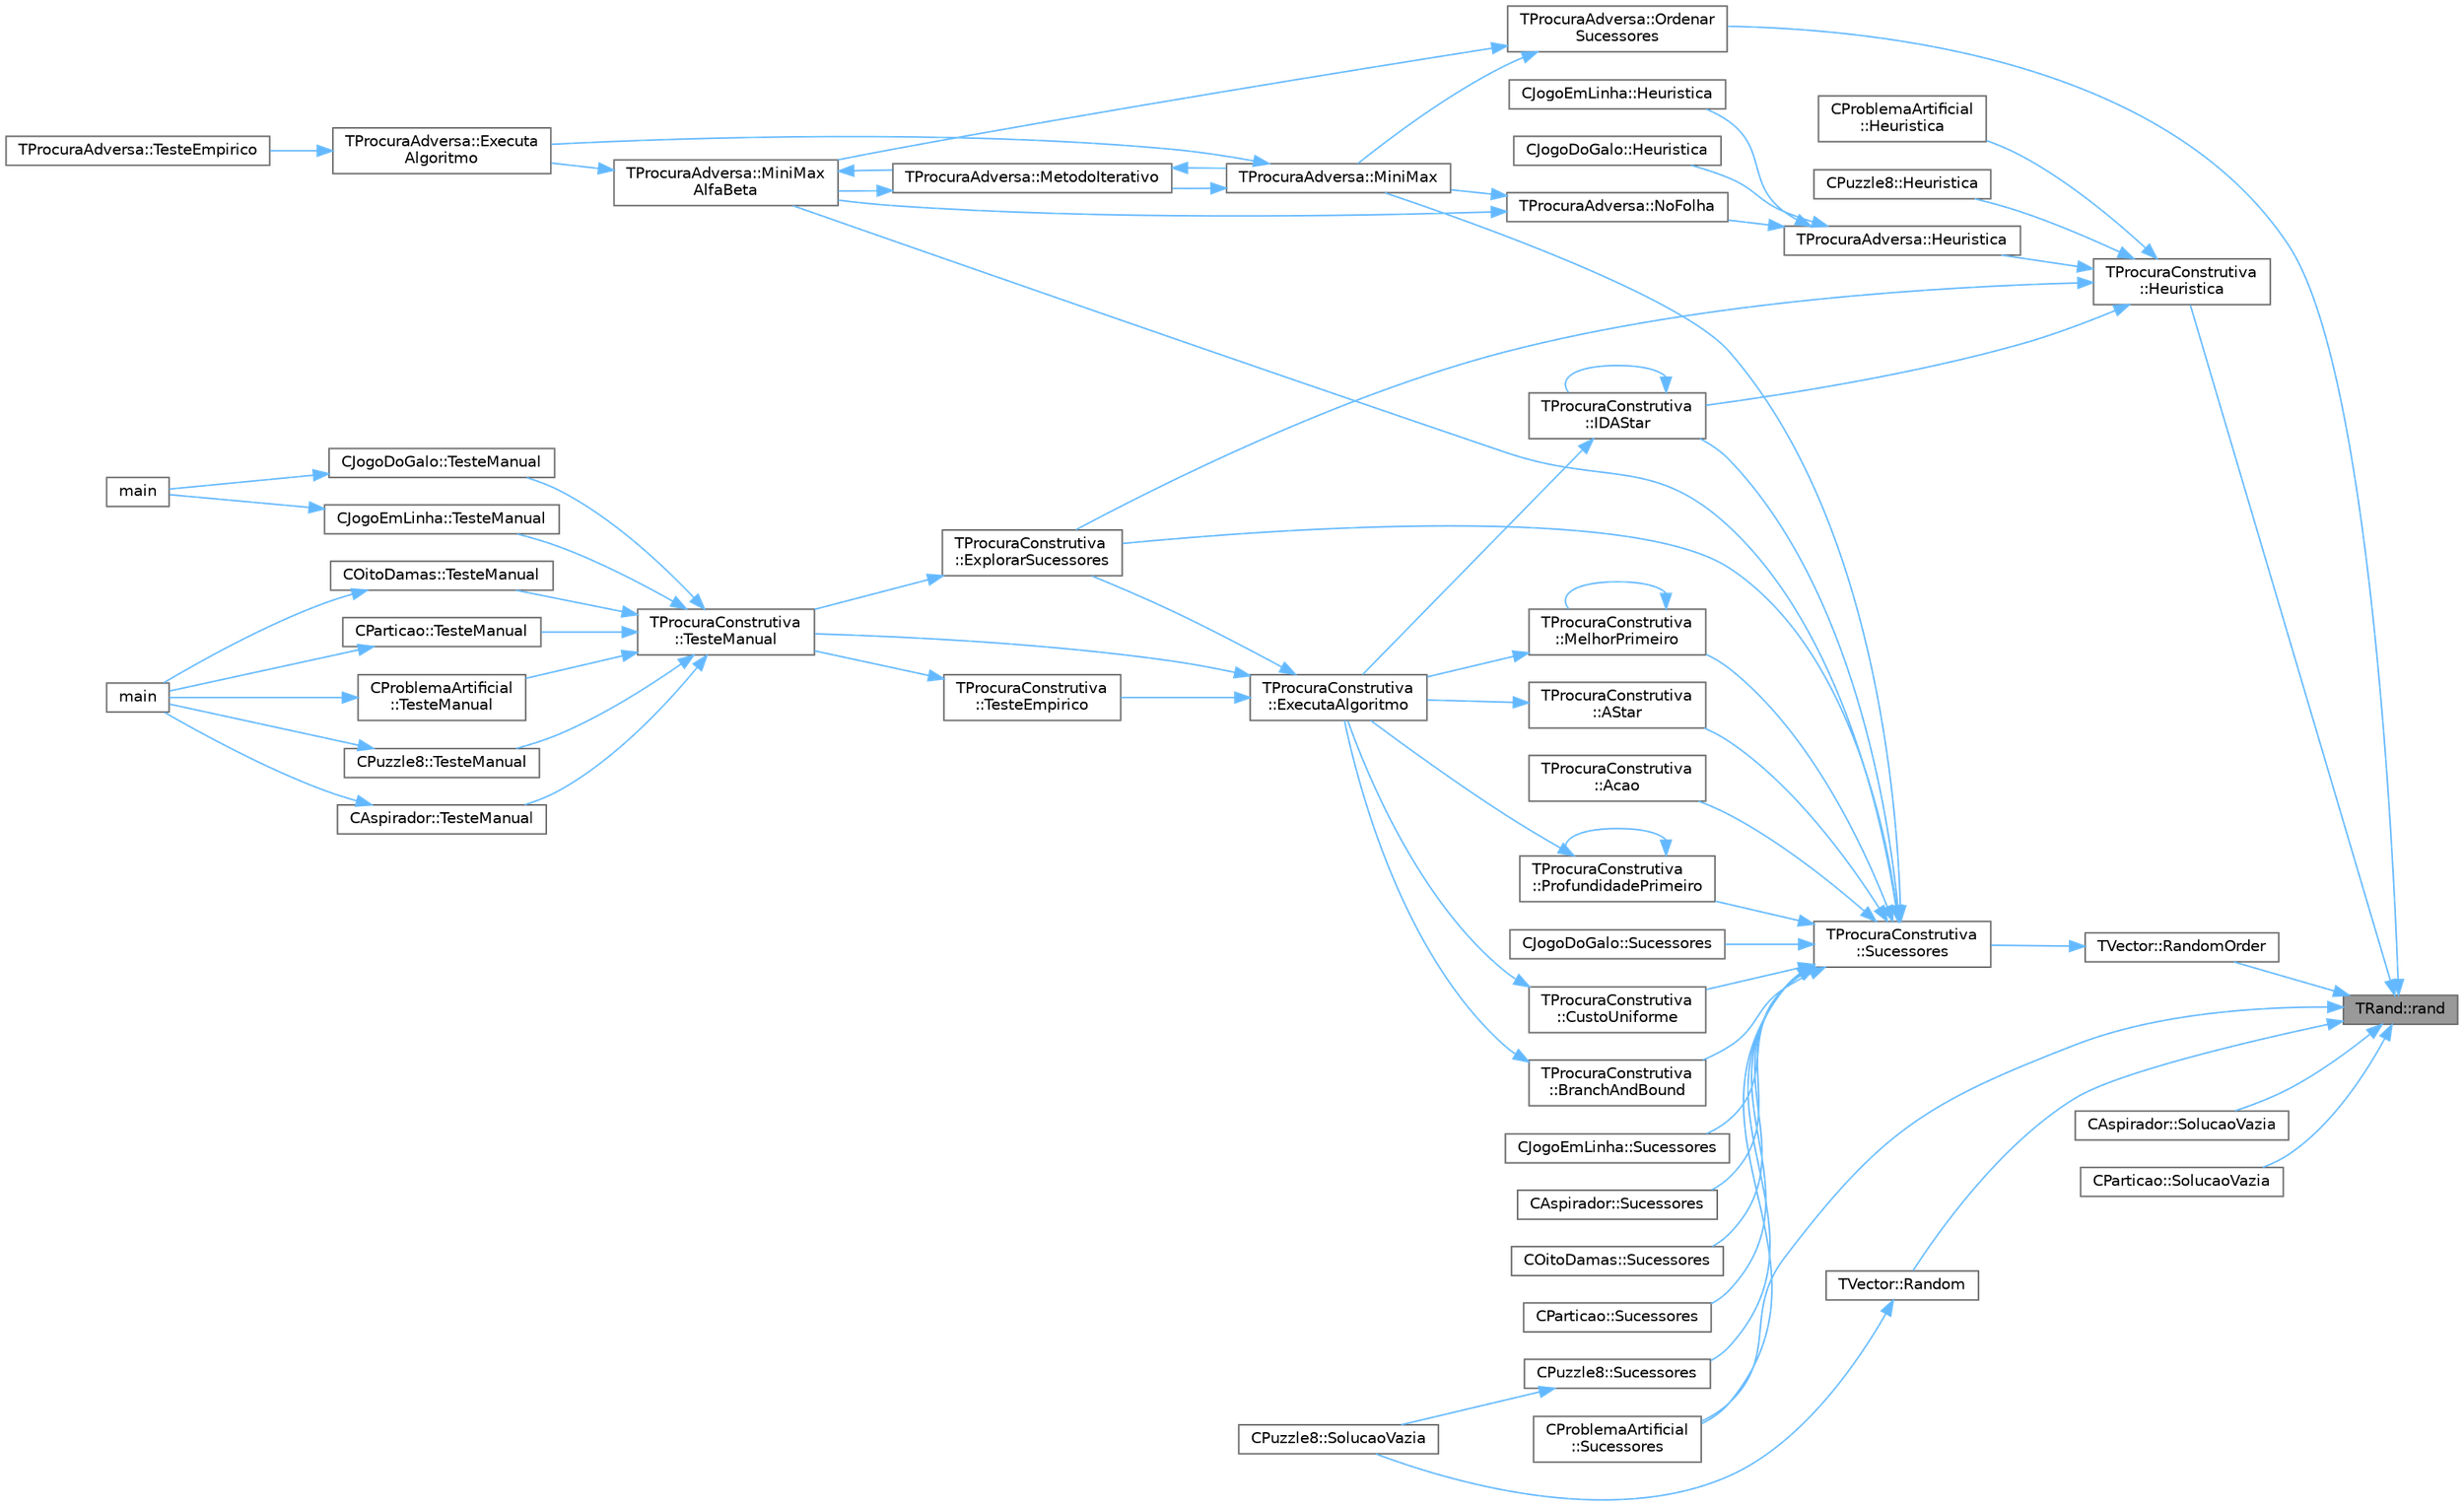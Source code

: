 digraph "TRand::rand"
{
 // LATEX_PDF_SIZE
  bgcolor="transparent";
  edge [fontname=Helvetica,fontsize=10,labelfontname=Helvetica,labelfontsize=10];
  node [fontname=Helvetica,fontsize=10,shape=box,height=0.2,width=0.4];
  rankdir="RL";
  Node1 [id="Node000001",label="TRand::rand",height=0.2,width=0.4,color="gray40", fillcolor="grey60", style="filled", fontcolor="black",tooltip=" "];
  Node1 -> Node2 [id="edge75_Node000001_Node000002",dir="back",color="steelblue1",style="solid",tooltip=" "];
  Node2 [id="Node000002",label="TProcuraConstrutiva\l::Heuristica",height=0.2,width=0.4,color="grey40", fillcolor="white", style="filled",URL="$group__RedefinicaoSugerida.html#ga0e8bb1bd33683545dc4f8f6329548b40",tooltip="Função para calcular quanto falta para o final, o valor da heurística."];
  Node2 -> Node3 [id="edge76_Node000002_Node000003",dir="back",color="steelblue1",style="solid",tooltip=" "];
  Node3 [id="Node000003",label="TProcuraConstrutiva\l::ExplorarSucessores",height=0.2,width=0.4,color="grey40", fillcolor="white", style="filled",URL="$classTProcuraConstrutiva.html#ab5639efca5e48b564a8bdd9ec23a8955",tooltip=" "];
  Node3 -> Node4 [id="edge77_Node000003_Node000004",dir="back",color="steelblue1",style="solid",tooltip=" "];
  Node4 [id="Node000004",label="TProcuraConstrutiva\l::TesteManual",height=0.2,width=0.4,color="grey40", fillcolor="white", style="filled",URL="$group__RedefinicaoMandatoria.html#ga843a501e25cbaff7eb51d8d29995be3a",tooltip="Inicializa a interação com o utilizador."];
  Node4 -> Node5 [id="edge78_Node000004_Node000005",dir="back",color="steelblue1",style="solid",tooltip=" "];
  Node5 [id="Node000005",label="CJogoDoGalo::TesteManual",height=0.2,width=0.4,color="grey40", fillcolor="white", style="filled",URL="$classCJogoDoGalo.html#a113984a3801a93ebce61e0a700a413ab",tooltip="Inicializa a interação com o utilizador."];
  Node5 -> Node6 [id="edge79_Node000005_Node000006",dir="back",color="steelblue1",style="solid",tooltip=" "];
  Node6 [id="Node000006",label="main",height=0.2,width=0.4,color="grey40", fillcolor="white", style="filled",URL="$Teste_2teste_8cpp.html#a0ddf1224851353fc92bfbff6f499fa97",tooltip=" "];
  Node4 -> Node7 [id="edge80_Node000004_Node000007",dir="back",color="steelblue1",style="solid",tooltip=" "];
  Node7 [id="Node000007",label="CJogoEmLinha::TesteManual",height=0.2,width=0.4,color="grey40", fillcolor="white", style="filled",URL="$classCJogoEmLinha.html#ad289e94136b44c9e3e942acf64ff0449",tooltip="Inicializa a interação com o utilizador."];
  Node7 -> Node6 [id="edge81_Node000007_Node000006",dir="back",color="steelblue1",style="solid",tooltip=" "];
  Node4 -> Node8 [id="edge82_Node000004_Node000008",dir="back",color="steelblue1",style="solid",tooltip=" "];
  Node8 [id="Node000008",label="CAspirador::TesteManual",height=0.2,width=0.4,color="grey40", fillcolor="white", style="filled",URL="$classCAspirador.html#a718c8187439940dec18a46a9e9e024e3",tooltip="Inicializa a interação com o utilizador."];
  Node8 -> Node9 [id="edge83_Node000008_Node000009",dir="back",color="steelblue1",style="solid",tooltip=" "];
  Node9 [id="Node000009",label="main",height=0.2,width=0.4,color="grey40", fillcolor="white", style="filled",URL="$TProcuraConstrutiva_2Teste_2teste_8cpp.html#a0ddf1224851353fc92bfbff6f499fa97",tooltip=" "];
  Node4 -> Node10 [id="edge84_Node000004_Node000010",dir="back",color="steelblue1",style="solid",tooltip=" "];
  Node10 [id="Node000010",label="COitoDamas::TesteManual",height=0.2,width=0.4,color="grey40", fillcolor="white", style="filled",URL="$classCOitoDamas.html#a0fb443165d257ac17fc8cf5bc870404d",tooltip="Inicializa a interação com o utilizador."];
  Node10 -> Node9 [id="edge85_Node000010_Node000009",dir="back",color="steelblue1",style="solid",tooltip=" "];
  Node4 -> Node11 [id="edge86_Node000004_Node000011",dir="back",color="steelblue1",style="solid",tooltip=" "];
  Node11 [id="Node000011",label="CParticao::TesteManual",height=0.2,width=0.4,color="grey40", fillcolor="white", style="filled",URL="$classCParticao.html#aa4d328b9944991f3fc52ce0726111865",tooltip="Inicializa a interação com o utilizador."];
  Node11 -> Node9 [id="edge87_Node000011_Node000009",dir="back",color="steelblue1",style="solid",tooltip=" "];
  Node4 -> Node12 [id="edge88_Node000004_Node000012",dir="back",color="steelblue1",style="solid",tooltip=" "];
  Node12 [id="Node000012",label="CProblemaArtificial\l::TesteManual",height=0.2,width=0.4,color="grey40", fillcolor="white", style="filled",URL="$classCProblemaArtificial.html#abaad629eb538177261df40e1e27e92ed",tooltip="Inicializa a interação com o utilizador."];
  Node12 -> Node9 [id="edge89_Node000012_Node000009",dir="back",color="steelblue1",style="solid",tooltip=" "];
  Node4 -> Node13 [id="edge90_Node000004_Node000013",dir="back",color="steelblue1",style="solid",tooltip=" "];
  Node13 [id="Node000013",label="CPuzzle8::TesteManual",height=0.2,width=0.4,color="grey40", fillcolor="white", style="filled",URL="$classCPuzzle8.html#a06d2a8f5d7e3670eb6ee75d7a72b0265",tooltip="Inicializa a interação com o utilizador."];
  Node13 -> Node9 [id="edge91_Node000013_Node000009",dir="back",color="steelblue1",style="solid",tooltip=" "];
  Node2 -> Node14 [id="edge92_Node000002_Node000014",dir="back",color="steelblue1",style="solid",tooltip=" "];
  Node14 [id="Node000014",label="TProcuraAdversa::Heuristica",height=0.2,width=0.4,color="grey40", fillcolor="white", style="filled",URL="$classTProcuraAdversa.html#a75e148ba0a922339333940828366aed6",tooltip="chamar após calcular a heurística (grava o valor, dependendo da parametrização)"];
  Node14 -> Node15 [id="edge93_Node000014_Node000015",dir="back",color="steelblue1",style="solid",tooltip=" "];
  Node15 [id="Node000015",label="CJogoDoGalo::Heuristica",height=0.2,width=0.4,color="grey40", fillcolor="white", style="filled",URL="$classCJogoDoGalo.html#a3563839d5ffc94973acee1a1783e3527",tooltip="Função para calcular quanto falta para o final, o valor da heurística."];
  Node14 -> Node16 [id="edge94_Node000014_Node000016",dir="back",color="steelblue1",style="solid",tooltip=" "];
  Node16 [id="Node000016",label="CJogoEmLinha::Heuristica",height=0.2,width=0.4,color="grey40", fillcolor="white", style="filled",URL="$classCJogoEmLinha.html#afe8d4a92e1840c1436c295c5a13760db",tooltip="Função para calcular quanto falta para o final, o valor da heurística."];
  Node14 -> Node17 [id="edge95_Node000014_Node000017",dir="back",color="steelblue1",style="solid",tooltip=" "];
  Node17 [id="Node000017",label="TProcuraAdversa::NoFolha",height=0.2,width=0.4,color="grey40", fillcolor="white", style="filled",URL="$classTProcuraAdversa.html#a01ed7d4718647eb52723ecffaf68aa4b",tooltip="fim da procura, por corte de nível (ou não haver sucessores), retornar heurística"];
  Node17 -> Node18 [id="edge96_Node000017_Node000018",dir="back",color="steelblue1",style="solid",tooltip=" "];
  Node18 [id="Node000018",label="TProcuraAdversa::MiniMax",height=0.2,width=0.4,color="grey40", fillcolor="white", style="filled",URL="$classTProcuraAdversa.html#a4d8542bcb03f17da8aa3038384104f24",tooltip="retorna o valor do estado actual, apos procura de profundidade nivel"];
  Node18 -> Node19 [id="edge97_Node000018_Node000019",dir="back",color="steelblue1",style="solid",tooltip=" "];
  Node19 [id="Node000019",label="TProcuraAdversa::Executa\lAlgoritmo",height=0.2,width=0.4,color="grey40", fillcolor="white", style="filled",URL="$classTProcuraAdversa.html#aff6f48defaa10c14d160ac3990fd029b",tooltip="Executa o algoritmo com os parametros atuais."];
  Node19 -> Node20 [id="edge98_Node000019_Node000020",dir="back",color="steelblue1",style="solid",tooltip=" "];
  Node20 [id="Node000020",label="TProcuraAdversa::TesteEmpirico",height=0.2,width=0.4,color="grey40", fillcolor="white", style="filled",URL="$classTProcuraAdversa.html#ae849ba1f915dc5e0875faa281ba4bdbb",tooltip="Executa testes empíricos, em todas as configurações guardadas, nas instâncias selecionadas."];
  Node18 -> Node21 [id="edge99_Node000018_Node000021",dir="back",color="steelblue1",style="solid",tooltip=" "];
  Node21 [id="Node000021",label="TProcuraAdversa::MetodoIterativo",height=0.2,width=0.4,color="grey40", fillcolor="white", style="filled",URL="$classTProcuraAdversa.html#a7c4153974c32753901326271fee90197",tooltip="iteração, aumentando o nível progressivamente"];
  Node21 -> Node18 [id="edge100_Node000021_Node000018",dir="back",color="steelblue1",style="solid",tooltip=" "];
  Node21 -> Node22 [id="edge101_Node000021_Node000022",dir="back",color="steelblue1",style="solid",tooltip=" "];
  Node22 [id="Node000022",label="TProcuraAdversa::MiniMax\lAlfaBeta",height=0.2,width=0.4,color="grey40", fillcolor="white", style="filled",URL="$classTProcuraAdversa.html#adb3f857b1c8b3ee26682e335dc6ed601",tooltip="retorna o valor do estado actual, apos procura de profundidade nivel. Idêntico a MiniMax"];
  Node22 -> Node19 [id="edge102_Node000022_Node000019",dir="back",color="steelblue1",style="solid",tooltip=" "];
  Node22 -> Node21 [id="edge103_Node000022_Node000021",dir="back",color="steelblue1",style="solid",tooltip=" "];
  Node17 -> Node22 [id="edge104_Node000017_Node000022",dir="back",color="steelblue1",style="solid",tooltip=" "];
  Node2 -> Node23 [id="edge105_Node000002_Node000023",dir="back",color="steelblue1",style="solid",tooltip=" "];
  Node23 [id="Node000023",label="CProblemaArtificial\l::Heuristica",height=0.2,width=0.4,color="grey40", fillcolor="white", style="filled",URL="$classCProblemaArtificial.html#acefa1963a1703a5f092c391a13b37ff5",tooltip="Função para calcular quanto falta para o final, o valor da heurística."];
  Node2 -> Node24 [id="edge106_Node000002_Node000024",dir="back",color="steelblue1",style="solid",tooltip=" "];
  Node24 [id="Node000024",label="CPuzzle8::Heuristica",height=0.2,width=0.4,color="grey40", fillcolor="white", style="filled",URL="$classCPuzzle8.html#a273bc37daab41bce1aab45517e800d27",tooltip="Função para calcular quanto falta para o final, o valor da heurística."];
  Node2 -> Node25 [id="edge107_Node000002_Node000025",dir="back",color="steelblue1",style="solid",tooltip=" "];
  Node25 [id="Node000025",label="TProcuraConstrutiva\l::IDAStar",height=0.2,width=0.4,color="grey40", fillcolor="white", style="filled",URL="$group__ProcurasInformadas.html#gae77f9608e7988052377d7025bee7c4e8",tooltip="Executa a procura IDA*, algoritmo informado."];
  Node25 -> Node26 [id="edge108_Node000025_Node000026",dir="back",color="steelblue1",style="solid",tooltip=" "];
  Node26 [id="Node000026",label="TProcuraConstrutiva\l::ExecutaAlgoritmo",height=0.2,width=0.4,color="grey40", fillcolor="white", style="filled",URL="$group__RedefinicaoOpcional.html#gae52871eb18c8ae656a2174acf43b3bb3",tooltip="Executa o algoritmo com os parametros atuais."];
  Node26 -> Node3 [id="edge109_Node000026_Node000003",dir="back",color="steelblue1",style="solid",tooltip=" "];
  Node26 -> Node27 [id="edge110_Node000026_Node000027",dir="back",color="steelblue1",style="solid",tooltip=" "];
  Node27 [id="Node000027",label="TProcuraConstrutiva\l::TesteEmpirico",height=0.2,width=0.4,color="grey40", fillcolor="white", style="filled",URL="$group__RedefinicaoOpcional.html#gab2fca28035f165ce7c1d40acbfc8c971",tooltip="Executa testes empíricos, em todas as configurações guardadas, nas instâncias selecionadas."];
  Node27 -> Node4 [id="edge111_Node000027_Node000004",dir="back",color="steelblue1",style="solid",tooltip=" "];
  Node26 -> Node4 [id="edge112_Node000026_Node000004",dir="back",color="steelblue1",style="solid",tooltip=" "];
  Node25 -> Node25 [id="edge113_Node000025_Node000025",dir="back",color="steelblue1",style="solid",tooltip=" "];
  Node1 -> Node28 [id="edge114_Node000001_Node000028",dir="back",color="steelblue1",style="solid",tooltip=" "];
  Node28 [id="Node000028",label="TProcuraAdversa::Ordenar\lSucessores",height=0.2,width=0.4,color="grey40", fillcolor="white", style="filled",URL="$classTProcuraAdversa.html#a369a3b5182150b22fd6deb0d46916d49",tooltip=" "];
  Node28 -> Node18 [id="edge115_Node000028_Node000018",dir="back",color="steelblue1",style="solid",tooltip=" "];
  Node28 -> Node22 [id="edge116_Node000028_Node000022",dir="back",color="steelblue1",style="solid",tooltip=" "];
  Node1 -> Node29 [id="edge117_Node000001_Node000029",dir="back",color="steelblue1",style="solid",tooltip=" "];
  Node29 [id="Node000029",label="TVector::Random",height=0.2,width=0.4,color="grey40", fillcolor="white", style="filled",URL="$classTVector.html#a769c6a55b72a463fd2313fbd638c7234",tooltip=" "];
  Node29 -> Node30 [id="edge118_Node000029_Node000030",dir="back",color="steelblue1",style="solid",tooltip=" "];
  Node30 [id="Node000030",label="CPuzzle8::SolucaoVazia",height=0.2,width=0.4,color="grey40", fillcolor="white", style="filled",URL="$classCPuzzle8.html#a9cf95b2a057f5368736e503565fad846",tooltip="Coloca o objecto no estado inicial da procura."];
  Node1 -> Node31 [id="edge119_Node000001_Node000031",dir="back",color="steelblue1",style="solid",tooltip=" "];
  Node31 [id="Node000031",label="TVector::RandomOrder",height=0.2,width=0.4,color="grey40", fillcolor="white", style="filled",URL="$classTVector.html#a747a4587a9dc84f7ac16331df242471f",tooltip=" "];
  Node31 -> Node32 [id="edge120_Node000031_Node000032",dir="back",color="steelblue1",style="solid",tooltip=" "];
  Node32 [id="Node000032",label="TProcuraConstrutiva\l::Sucessores",height=0.2,width=0.4,color="grey40", fillcolor="white", style="filled",URL="$group__RedefinicaoMandatoria.html#ga0a13570d2f5a21296e3c10c2780e170c",tooltip="Coloca em sucessores a lista de estados sucessores."];
  Node32 -> Node33 [id="edge121_Node000032_Node000033",dir="back",color="steelblue1",style="solid",tooltip=" "];
  Node33 [id="Node000033",label="TProcuraConstrutiva\l::Acao",height=0.2,width=0.4,color="grey40", fillcolor="white", style="filled",URL="$group__RedefinicaoOpcional.html#gacccf4fbb52126ba19bfc456c0c6d5214",tooltip="Executa a ação (movimento, passo, jogada, lance, etc.) no estado atual."];
  Node32 -> Node34 [id="edge122_Node000032_Node000034",dir="back",color="steelblue1",style="solid",tooltip=" "];
  Node34 [id="Node000034",label="TProcuraConstrutiva\l::AStar",height=0.2,width=0.4,color="grey40", fillcolor="white", style="filled",URL="$group__ProcurasInformadas.html#ga37dd78e1a9a6742700728135f81964b4",tooltip="Executa a procura A*, algoritmo informado."];
  Node34 -> Node26 [id="edge123_Node000034_Node000026",dir="back",color="steelblue1",style="solid",tooltip=" "];
  Node32 -> Node35 [id="edge124_Node000032_Node000035",dir="back",color="steelblue1",style="solid",tooltip=" "];
  Node35 [id="Node000035",label="TProcuraConstrutiva\l::BranchAndBound",height=0.2,width=0.4,color="grey40", fillcolor="white", style="filled",URL="$group__ProcurasInformadas.html#gafe804dbf6cabda9e627500c2d4f8aafd",tooltip="Executa o algoritmo Branch-and-Bound, um algoritmo informado."];
  Node35 -> Node26 [id="edge125_Node000035_Node000026",dir="back",color="steelblue1",style="solid",tooltip=" "];
  Node32 -> Node36 [id="edge126_Node000032_Node000036",dir="back",color="steelblue1",style="solid",tooltip=" "];
  Node36 [id="Node000036",label="TProcuraConstrutiva\l::CustoUniforme",height=0.2,width=0.4,color="grey40", fillcolor="white", style="filled",URL="$group__ProcurasCegas.html#ga2343fafdecfd55b69c0ffb71e8f9426b",tooltip="Executa a procura por custo uniforme, algoritmo cego."];
  Node36 -> Node26 [id="edge127_Node000036_Node000026",dir="back",color="steelblue1",style="solid",tooltip=" "];
  Node32 -> Node3 [id="edge128_Node000032_Node000003",dir="back",color="steelblue1",style="solid",tooltip=" "];
  Node32 -> Node25 [id="edge129_Node000032_Node000025",dir="back",color="steelblue1",style="solid",tooltip=" "];
  Node32 -> Node37 [id="edge130_Node000032_Node000037",dir="back",color="steelblue1",style="solid",tooltip=" "];
  Node37 [id="Node000037",label="TProcuraConstrutiva\l::MelhorPrimeiro",height=0.2,width=0.4,color="grey40", fillcolor="white", style="filled",URL="$group__ProcurasInformadas.html#gaebb84182343041bc276e4ceceb4b13aa",tooltip="Executa a procura melhor primeiro, algoritmo informado."];
  Node37 -> Node26 [id="edge131_Node000037_Node000026",dir="back",color="steelblue1",style="solid",tooltip=" "];
  Node37 -> Node37 [id="edge132_Node000037_Node000037",dir="back",color="steelblue1",style="solid",tooltip=" "];
  Node32 -> Node18 [id="edge133_Node000032_Node000018",dir="back",color="steelblue1",style="solid",tooltip=" "];
  Node32 -> Node22 [id="edge134_Node000032_Node000022",dir="back",color="steelblue1",style="solid",tooltip=" "];
  Node32 -> Node38 [id="edge135_Node000032_Node000038",dir="back",color="steelblue1",style="solid",tooltip=" "];
  Node38 [id="Node000038",label="TProcuraConstrutiva\l::ProfundidadePrimeiro",height=0.2,width=0.4,color="grey40", fillcolor="white", style="filled",URL="$group__ProcurasCegas.html#gaf00d9776f6b25d56138efb6725b86228",tooltip="Executa a procura em profundidade primeiro, algoritmo cego."];
  Node38 -> Node26 [id="edge136_Node000038_Node000026",dir="back",color="steelblue1",style="solid",tooltip=" "];
  Node38 -> Node38 [id="edge137_Node000038_Node000038",dir="back",color="steelblue1",style="solid",tooltip=" "];
  Node32 -> Node39 [id="edge138_Node000032_Node000039",dir="back",color="steelblue1",style="solid",tooltip=" "];
  Node39 [id="Node000039",label="CJogoDoGalo::Sucessores",height=0.2,width=0.4,color="grey40", fillcolor="white", style="filled",URL="$classCJogoDoGalo.html#a00004ccf1fa3974c67e655291db65cfb",tooltip="Coloca em sucessores a lista de estados sucessores."];
  Node32 -> Node40 [id="edge139_Node000032_Node000040",dir="back",color="steelblue1",style="solid",tooltip=" "];
  Node40 [id="Node000040",label="CJogoEmLinha::Sucessores",height=0.2,width=0.4,color="grey40", fillcolor="white", style="filled",URL="$classCJogoEmLinha.html#a0fbafadc8f5d1b1ed8aa3ddde563285b",tooltip="Coloca em sucessores a lista de estados sucessores."];
  Node32 -> Node41 [id="edge140_Node000032_Node000041",dir="back",color="steelblue1",style="solid",tooltip=" "];
  Node41 [id="Node000041",label="CAspirador::Sucessores",height=0.2,width=0.4,color="grey40", fillcolor="white", style="filled",URL="$classCAspirador.html#ac28dba7dd58b76f9d16f44ebac66fab8",tooltip="Coloca em sucessores a lista de estados sucessores."];
  Node32 -> Node42 [id="edge141_Node000032_Node000042",dir="back",color="steelblue1",style="solid",tooltip=" "];
  Node42 [id="Node000042",label="COitoDamas::Sucessores",height=0.2,width=0.4,color="grey40", fillcolor="white", style="filled",URL="$classCOitoDamas.html#ab384df7572c5a6e34ffe28b346aaf517",tooltip="Coloca em sucessores a lista de estados sucessores."];
  Node32 -> Node43 [id="edge142_Node000032_Node000043",dir="back",color="steelblue1",style="solid",tooltip=" "];
  Node43 [id="Node000043",label="CParticao::Sucessores",height=0.2,width=0.4,color="grey40", fillcolor="white", style="filled",URL="$classCParticao.html#a5c6104354972acf2f6ed3d8ff7a8b98c",tooltip="Coloca em sucessores a lista de estados sucessores."];
  Node32 -> Node44 [id="edge143_Node000032_Node000044",dir="back",color="steelblue1",style="solid",tooltip=" "];
  Node44 [id="Node000044",label="CProblemaArtificial\l::Sucessores",height=0.2,width=0.4,color="grey40", fillcolor="white", style="filled",URL="$classCProblemaArtificial.html#a8ecd3995c8ce751d5da10cc20709175c",tooltip="Coloca em sucessores a lista de estados sucessores."];
  Node32 -> Node45 [id="edge144_Node000032_Node000045",dir="back",color="steelblue1",style="solid",tooltip=" "];
  Node45 [id="Node000045",label="CPuzzle8::Sucessores",height=0.2,width=0.4,color="grey40", fillcolor="white", style="filled",URL="$classCPuzzle8.html#a65dd2ff8c163c5542a12b2213c2fd12a",tooltip="Coloca em sucessores a lista de estados sucessores."];
  Node45 -> Node30 [id="edge145_Node000045_Node000030",dir="back",color="steelblue1",style="solid",tooltip=" "];
  Node1 -> Node46 [id="edge146_Node000001_Node000046",dir="back",color="steelblue1",style="solid",tooltip=" "];
  Node46 [id="Node000046",label="CAspirador::SolucaoVazia",height=0.2,width=0.4,color="grey40", fillcolor="white", style="filled",URL="$classCAspirador.html#afc7cdfece73d364d74bca6bab1c899c1",tooltip="Coloca o objecto no estado inicial da procura."];
  Node1 -> Node47 [id="edge147_Node000001_Node000047",dir="back",color="steelblue1",style="solid",tooltip=" "];
  Node47 [id="Node000047",label="CParticao::SolucaoVazia",height=0.2,width=0.4,color="grey40", fillcolor="white", style="filled",URL="$classCParticao.html#ac7bddec07a5f2d637785c13b32f2a4c5",tooltip="Coloca o objecto no estado inicial da procura."];
  Node1 -> Node44 [id="edge148_Node000001_Node000044",dir="back",color="steelblue1",style="solid",tooltip=" "];
}
